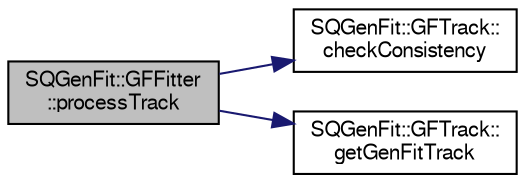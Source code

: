 digraph "SQGenFit::GFFitter::processTrack"
{
  bgcolor="transparent";
  edge [fontname="FreeSans",fontsize="10",labelfontname="FreeSans",labelfontsize="10"];
  node [fontname="FreeSans",fontsize="10",shape=record];
  rankdir="LR";
  Node1 [label="SQGenFit::GFFitter\l::processTrack",height=0.2,width=0.4,color="black", fillcolor="grey75", style="filled" fontcolor="black"];
  Node1 -> Node2 [color="midnightblue",fontsize="10",style="solid",fontname="FreeSans"];
  Node2 [label="SQGenFit::GFTrack::\lcheckConsistency",height=0.2,width=0.4,color="black",URL="$d2/d6b/classSQGenFit_1_1GFTrack.html#af507321c9368e0da4ef4c58f1b083303"];
  Node1 -> Node3 [color="midnightblue",fontsize="10",style="solid",fontname="FreeSans"];
  Node3 [label="SQGenFit::GFTrack::\lgetGenFitTrack",height=0.2,width=0.4,color="black",URL="$d2/d6b/classSQGenFit_1_1GFTrack.html#ad1a13fb7a5330e2c48d7666dd13d7d57"];
}
